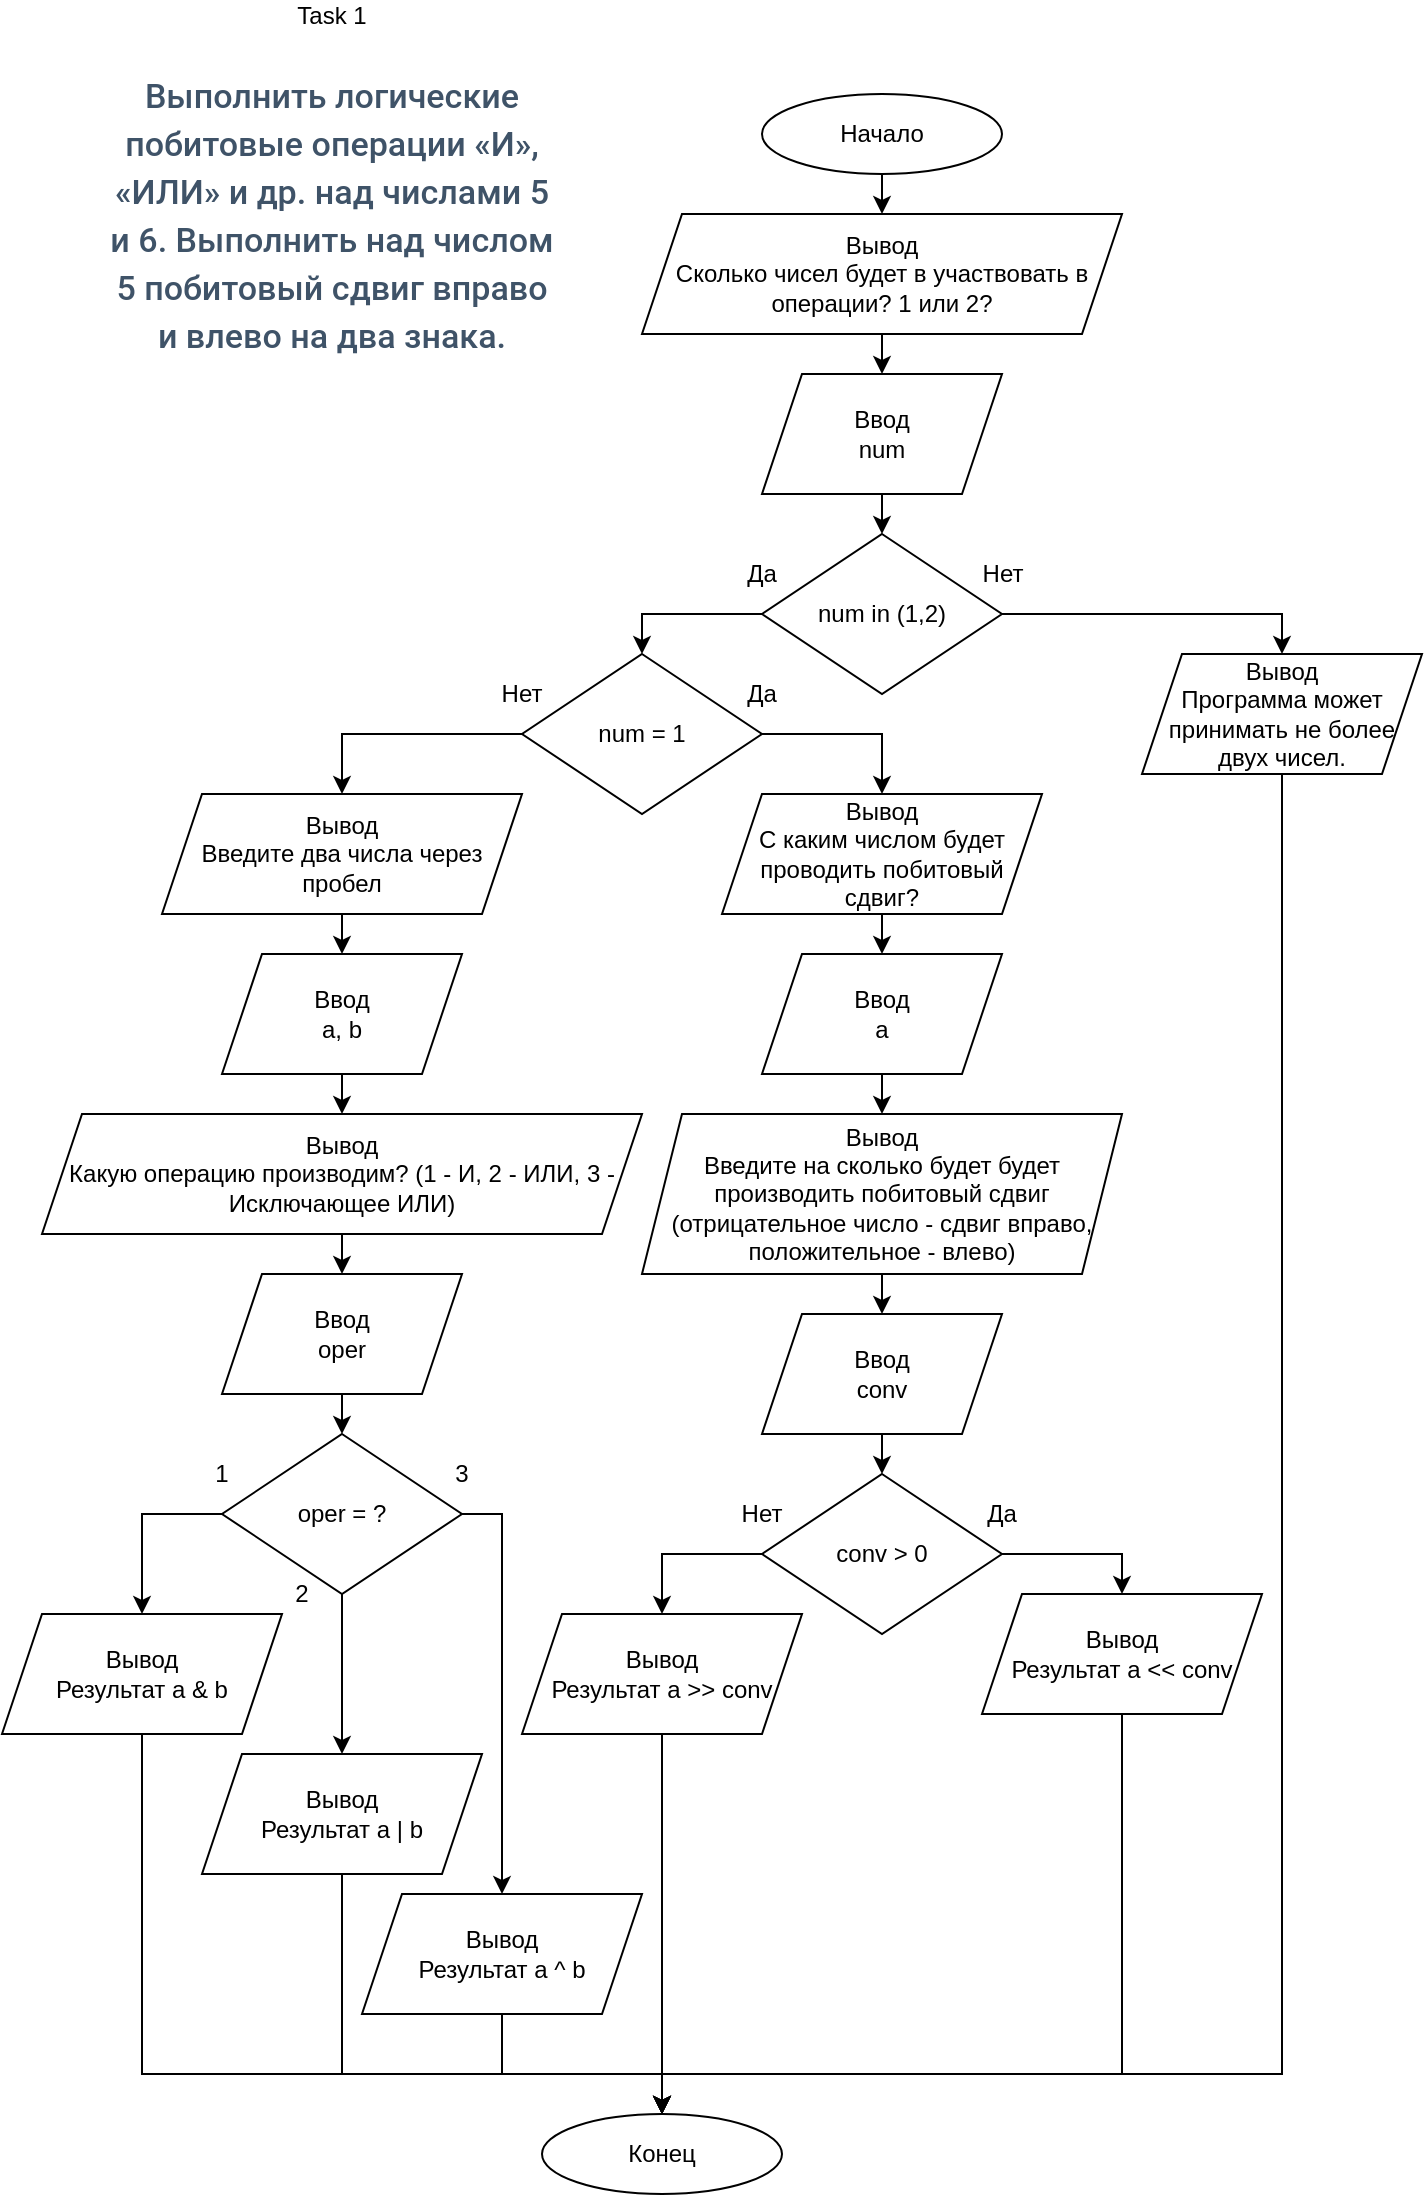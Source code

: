 <mxfile version="14.2.4" type="github" pages="4">
  <diagram id="y1ZKQq2cylJ6jiFuspsI" name="Task_1">
    <mxGraphModel dx="1730" dy="967" grid="1" gridSize="10" guides="1" tooltips="1" connect="1" arrows="1" fold="1" page="1" pageScale="1" pageWidth="827" pageHeight="1169" math="0" shadow="0">
      <root>
        <mxCell id="0" />
        <mxCell id="1" parent="0" />
        <mxCell id="PXRlA08QTSHr8fRWqITG-1" value="Начало" style="ellipse;whiteSpace=wrap;html=1;" vertex="1" parent="1">
          <mxGeometry x="380" y="90" width="120" height="40" as="geometry" />
        </mxCell>
        <mxCell id="PXRlA08QTSHr8fRWqITG-15" style="edgeStyle=orthogonalEdgeStyle;rounded=0;orthogonalLoop=1;jettySize=auto;html=1;exitX=0.5;exitY=1;exitDx=0;exitDy=0;entryX=0.5;entryY=0;entryDx=0;entryDy=0;" edge="1" parent="1" source="PXRlA08QTSHr8fRWqITG-2" target="PXRlA08QTSHr8fRWqITG-22">
          <mxGeometry relative="1" as="geometry" />
        </mxCell>
        <mxCell id="PXRlA08QTSHr8fRWqITG-2" value="Вывод&lt;br&gt;Сколько чисел будет в участвовать в операции? 1 или 2?&lt;br&gt;" style="shape=parallelogram;perimeter=parallelogramPerimeter;whiteSpace=wrap;html=1;fixedSize=1;" vertex="1" parent="1">
          <mxGeometry x="320" y="150" width="240" height="60" as="geometry" />
        </mxCell>
        <mxCell id="PXRlA08QTSHr8fRWqITG-12" style="edgeStyle=orthogonalEdgeStyle;rounded=0;orthogonalLoop=1;jettySize=auto;html=1;exitX=1;exitY=0.5;exitDx=0;exitDy=0;entryX=0.5;entryY=0;entryDx=0;entryDy=0;" edge="1" parent="1" source="PXRlA08QTSHr8fRWqITG-3" target="PXRlA08QTSHr8fRWqITG-11">
          <mxGeometry relative="1" as="geometry" />
        </mxCell>
        <mxCell id="PXRlA08QTSHr8fRWqITG-21" style="edgeStyle=orthogonalEdgeStyle;rounded=0;orthogonalLoop=1;jettySize=auto;html=1;exitX=0;exitY=0.5;exitDx=0;exitDy=0;entryX=0.5;entryY=0;entryDx=0;entryDy=0;" edge="1" parent="1" source="PXRlA08QTSHr8fRWqITG-3" target="PXRlA08QTSHr8fRWqITG-17">
          <mxGeometry relative="1" as="geometry" />
        </mxCell>
        <mxCell id="PXRlA08QTSHr8fRWqITG-3" value="num in (1,2)" style="rhombus;whiteSpace=wrap;html=1;" vertex="1" parent="1">
          <mxGeometry x="380" y="310" width="120" height="80" as="geometry" />
        </mxCell>
        <mxCell id="PXRlA08QTSHr8fRWqITG-8" value="Да" style="text;html=1;strokeColor=none;fillColor=none;align=center;verticalAlign=middle;whiteSpace=wrap;rounded=0;" vertex="1" parent="1">
          <mxGeometry x="360" y="320" width="40" height="20" as="geometry" />
        </mxCell>
        <mxCell id="PXRlA08QTSHr8fRWqITG-14" style="edgeStyle=orthogonalEdgeStyle;rounded=0;orthogonalLoop=1;jettySize=auto;html=1;entryX=0.5;entryY=0;entryDx=0;entryDy=0;exitX=0.5;exitY=1;exitDx=0;exitDy=0;" edge="1" parent="1" source="PXRlA08QTSHr8fRWqITG-1" target="PXRlA08QTSHr8fRWqITG-2">
          <mxGeometry relative="1" as="geometry">
            <mxPoint x="440" y="130" as="sourcePoint" />
          </mxGeometry>
        </mxCell>
        <mxCell id="Y_4QNKwAnGGjgrXhPrMw-1" style="edgeStyle=orthogonalEdgeStyle;rounded=0;orthogonalLoop=1;jettySize=auto;html=1;exitX=0.5;exitY=1;exitDx=0;exitDy=0;entryX=0.5;entryY=0;entryDx=0;entryDy=0;" edge="1" parent="1" source="PXRlA08QTSHr8fRWqITG-11" target="PXRlA08QTSHr8fRWqITG-70">
          <mxGeometry relative="1" as="geometry">
            <Array as="points">
              <mxPoint x="640" y="1080" />
              <mxPoint x="330" y="1080" />
            </Array>
          </mxGeometry>
        </mxCell>
        <mxCell id="PXRlA08QTSHr8fRWqITG-11" value="Вывод&lt;br&gt;Программа может принимать не более двух чисел." style="shape=parallelogram;perimeter=parallelogramPerimeter;whiteSpace=wrap;html=1;fixedSize=1;" vertex="1" parent="1">
          <mxGeometry x="570" y="370" width="140" height="60" as="geometry" />
        </mxCell>
        <mxCell id="PXRlA08QTSHr8fRWqITG-27" style="edgeStyle=orthogonalEdgeStyle;rounded=0;orthogonalLoop=1;jettySize=auto;html=1;exitX=1;exitY=0.5;exitDx=0;exitDy=0;" edge="1" parent="1" source="PXRlA08QTSHr8fRWqITG-17" target="PXRlA08QTSHr8fRWqITG-31">
          <mxGeometry relative="1" as="geometry" />
        </mxCell>
        <mxCell id="PXRlA08QTSHr8fRWqITG-49" style="edgeStyle=orthogonalEdgeStyle;rounded=0;orthogonalLoop=1;jettySize=auto;html=1;exitX=0;exitY=0.5;exitDx=0;exitDy=0;" edge="1" parent="1" source="PXRlA08QTSHr8fRWqITG-17" target="PXRlA08QTSHr8fRWqITG-47">
          <mxGeometry relative="1" as="geometry" />
        </mxCell>
        <mxCell id="PXRlA08QTSHr8fRWqITG-17" value="num = 1" style="rhombus;whiteSpace=wrap;html=1;" vertex="1" parent="1">
          <mxGeometry x="260" y="370" width="120" height="80" as="geometry" />
        </mxCell>
        <mxCell id="PXRlA08QTSHr8fRWqITG-18" value="Нет" style="text;html=1;strokeColor=none;fillColor=none;align=center;verticalAlign=middle;whiteSpace=wrap;rounded=0;" vertex="1" parent="1">
          <mxGeometry x="240" y="380" width="40" height="20" as="geometry" />
        </mxCell>
        <mxCell id="PXRlA08QTSHr8fRWqITG-19" value="Да" style="text;html=1;strokeColor=none;fillColor=none;align=center;verticalAlign=middle;whiteSpace=wrap;rounded=0;" vertex="1" parent="1">
          <mxGeometry x="360" y="380" width="40" height="20" as="geometry" />
        </mxCell>
        <mxCell id="PXRlA08QTSHr8fRWqITG-20" value="Нет" style="text;html=1;align=center;verticalAlign=middle;resizable=0;points=[];autosize=1;" vertex="1" parent="1">
          <mxGeometry x="480" y="320" width="40" height="20" as="geometry" />
        </mxCell>
        <mxCell id="PXRlA08QTSHr8fRWqITG-23" style="edgeStyle=orthogonalEdgeStyle;rounded=0;orthogonalLoop=1;jettySize=auto;html=1;exitX=0.5;exitY=1;exitDx=0;exitDy=0;entryX=0.5;entryY=0;entryDx=0;entryDy=0;" edge="1" parent="1" source="PXRlA08QTSHr8fRWqITG-22" target="PXRlA08QTSHr8fRWqITG-3">
          <mxGeometry relative="1" as="geometry" />
        </mxCell>
        <mxCell id="PXRlA08QTSHr8fRWqITG-22" value="Ввод&lt;br&gt;num" style="shape=parallelogram;perimeter=parallelogramPerimeter;whiteSpace=wrap;html=1;fixedSize=1;" vertex="1" parent="1">
          <mxGeometry x="380" y="230" width="120" height="60" as="geometry" />
        </mxCell>
        <mxCell id="PXRlA08QTSHr8fRWqITG-29" style="edgeStyle=orthogonalEdgeStyle;rounded=0;orthogonalLoop=1;jettySize=auto;html=1;exitX=0.5;exitY=1;exitDx=0;exitDy=0;entryX=0.5;entryY=0;entryDx=0;entryDy=0;" edge="1" parent="1" source="PXRlA08QTSHr8fRWqITG-24" target="PXRlA08QTSHr8fRWqITG-28">
          <mxGeometry relative="1" as="geometry" />
        </mxCell>
        <mxCell id="PXRlA08QTSHr8fRWqITG-24" value="Вывод&lt;br&gt;Введите на сколько будет будет производить побитовый сдвиг (отрицательное число - сдвиг вправо, положительное - влево)" style="shape=parallelogram;perimeter=parallelogramPerimeter;whiteSpace=wrap;html=1;fixedSize=1;" vertex="1" parent="1">
          <mxGeometry x="320" y="600" width="240" height="80" as="geometry" />
        </mxCell>
        <mxCell id="PXRlA08QTSHr8fRWqITG-42" style="edgeStyle=orthogonalEdgeStyle;rounded=0;orthogonalLoop=1;jettySize=auto;html=1;exitX=0.5;exitY=1;exitDx=0;exitDy=0;entryX=0.5;entryY=0;entryDx=0;entryDy=0;" edge="1" parent="1" source="PXRlA08QTSHr8fRWqITG-28" target="PXRlA08QTSHr8fRWqITG-39">
          <mxGeometry relative="1" as="geometry" />
        </mxCell>
        <mxCell id="PXRlA08QTSHr8fRWqITG-28" value="Ввод&lt;br&gt;conv" style="shape=parallelogram;perimeter=parallelogramPerimeter;whiteSpace=wrap;html=1;fixedSize=1;" vertex="1" parent="1">
          <mxGeometry x="380" y="700" width="120" height="60" as="geometry" />
        </mxCell>
        <mxCell id="PXRlA08QTSHr8fRWqITG-33" style="edgeStyle=orthogonalEdgeStyle;rounded=0;orthogonalLoop=1;jettySize=auto;html=1;exitX=0.5;exitY=1;exitDx=0;exitDy=0;entryX=0.5;entryY=0;entryDx=0;entryDy=0;" edge="1" parent="1" source="PXRlA08QTSHr8fRWqITG-31" target="PXRlA08QTSHr8fRWqITG-32">
          <mxGeometry relative="1" as="geometry" />
        </mxCell>
        <mxCell id="PXRlA08QTSHr8fRWqITG-31" value="Вывод&lt;br&gt;С каким числом будет проводить побитовый сдвиг?" style="shape=parallelogram;perimeter=parallelogramPerimeter;whiteSpace=wrap;html=1;fixedSize=1;" vertex="1" parent="1">
          <mxGeometry x="360" y="440" width="160" height="60" as="geometry" />
        </mxCell>
        <mxCell id="PXRlA08QTSHr8fRWqITG-34" style="edgeStyle=orthogonalEdgeStyle;rounded=0;orthogonalLoop=1;jettySize=auto;html=1;exitX=0.5;exitY=1;exitDx=0;exitDy=0;entryX=0.5;entryY=0;entryDx=0;entryDy=0;" edge="1" parent="1" source="PXRlA08QTSHr8fRWqITG-32" target="PXRlA08QTSHr8fRWqITG-24">
          <mxGeometry relative="1" as="geometry" />
        </mxCell>
        <mxCell id="PXRlA08QTSHr8fRWqITG-32" value="Ввод&lt;br&gt;a" style="shape=parallelogram;perimeter=parallelogramPerimeter;whiteSpace=wrap;html=1;fixedSize=1;" vertex="1" parent="1">
          <mxGeometry x="380" y="520" width="120" height="60" as="geometry" />
        </mxCell>
        <mxCell id="PXRlA08QTSHr8fRWqITG-45" style="edgeStyle=orthogonalEdgeStyle;rounded=0;orthogonalLoop=1;jettySize=auto;html=1;exitX=1;exitY=0.5;exitDx=0;exitDy=0;entryX=0.5;entryY=0;entryDx=0;entryDy=0;" edge="1" parent="1" source="PXRlA08QTSHr8fRWqITG-39" target="PXRlA08QTSHr8fRWqITG-61">
          <mxGeometry relative="1" as="geometry">
            <mxPoint x="560" y="840" as="targetPoint" />
          </mxGeometry>
        </mxCell>
        <mxCell id="PXRlA08QTSHr8fRWqITG-46" style="edgeStyle=orthogonalEdgeStyle;rounded=0;orthogonalLoop=1;jettySize=auto;html=1;exitX=0;exitY=0.5;exitDx=0;exitDy=0;entryX=0.5;entryY=0;entryDx=0;entryDy=0;" edge="1" parent="1" source="PXRlA08QTSHr8fRWqITG-39" target="PXRlA08QTSHr8fRWqITG-60">
          <mxGeometry relative="1" as="geometry">
            <mxPoint x="320" y="840" as="targetPoint" />
          </mxGeometry>
        </mxCell>
        <mxCell id="PXRlA08QTSHr8fRWqITG-39" value="conv &amp;gt; 0" style="rhombus;whiteSpace=wrap;html=1;" vertex="1" parent="1">
          <mxGeometry x="380" y="780" width="120" height="80" as="geometry" />
        </mxCell>
        <mxCell id="PXRlA08QTSHr8fRWqITG-40" value="Нет" style="text;html=1;strokeColor=none;fillColor=none;align=center;verticalAlign=middle;whiteSpace=wrap;rounded=0;" vertex="1" parent="1">
          <mxGeometry x="360" y="790" width="40" height="20" as="geometry" />
        </mxCell>
        <mxCell id="PXRlA08QTSHr8fRWqITG-41" value="Да" style="text;html=1;strokeColor=none;fillColor=none;align=center;verticalAlign=middle;whiteSpace=wrap;rounded=0;" vertex="1" parent="1">
          <mxGeometry x="480" y="790" width="40" height="20" as="geometry" />
        </mxCell>
        <mxCell id="PXRlA08QTSHr8fRWqITG-50" style="edgeStyle=orthogonalEdgeStyle;rounded=0;orthogonalLoop=1;jettySize=auto;html=1;exitX=0.5;exitY=1;exitDx=0;exitDy=0;entryX=0.5;entryY=0;entryDx=0;entryDy=0;" edge="1" parent="1" source="PXRlA08QTSHr8fRWqITG-47" target="PXRlA08QTSHr8fRWqITG-48">
          <mxGeometry relative="1" as="geometry" />
        </mxCell>
        <mxCell id="PXRlA08QTSHr8fRWqITG-47" value="Вывод&lt;br&gt;Введите два числа через пробел" style="shape=parallelogram;perimeter=parallelogramPerimeter;whiteSpace=wrap;html=1;fixedSize=1;" vertex="1" parent="1">
          <mxGeometry x="80" y="440" width="180" height="60" as="geometry" />
        </mxCell>
        <mxCell id="PXRlA08QTSHr8fRWqITG-52" style="edgeStyle=orthogonalEdgeStyle;rounded=0;orthogonalLoop=1;jettySize=auto;html=1;exitX=0.5;exitY=1;exitDx=0;exitDy=0;entryX=0.5;entryY=0;entryDx=0;entryDy=0;" edge="1" parent="1" source="PXRlA08QTSHr8fRWqITG-48" target="PXRlA08QTSHr8fRWqITG-51">
          <mxGeometry relative="1" as="geometry" />
        </mxCell>
        <mxCell id="PXRlA08QTSHr8fRWqITG-48" value="Ввод&lt;br&gt;a, b" style="shape=parallelogram;perimeter=parallelogramPerimeter;whiteSpace=wrap;html=1;fixedSize=1;" vertex="1" parent="1">
          <mxGeometry x="110" y="520" width="120" height="60" as="geometry" />
        </mxCell>
        <mxCell id="PXRlA08QTSHr8fRWqITG-54" style="edgeStyle=orthogonalEdgeStyle;rounded=0;orthogonalLoop=1;jettySize=auto;html=1;exitX=0.5;exitY=1;exitDx=0;exitDy=0;entryX=0.5;entryY=0;entryDx=0;entryDy=0;" edge="1" parent="1" source="PXRlA08QTSHr8fRWqITG-51" target="PXRlA08QTSHr8fRWqITG-53">
          <mxGeometry relative="1" as="geometry" />
        </mxCell>
        <mxCell id="PXRlA08QTSHr8fRWqITG-51" value="Вывод&lt;br&gt;Какую операцию производим? (1 - И, 2 - ИЛИ, 3 - Исключающее ИЛИ)" style="shape=parallelogram;perimeter=parallelogramPerimeter;whiteSpace=wrap;html=1;fixedSize=1;" vertex="1" parent="1">
          <mxGeometry x="20" y="600" width="300" height="60" as="geometry" />
        </mxCell>
        <mxCell id="PXRlA08QTSHr8fRWqITG-69" style="edgeStyle=orthogonalEdgeStyle;rounded=0;orthogonalLoop=1;jettySize=auto;html=1;exitX=0.5;exitY=1;exitDx=0;exitDy=0;entryX=0.5;entryY=0;entryDx=0;entryDy=0;" edge="1" parent="1" source="PXRlA08QTSHr8fRWqITG-53" target="PXRlA08QTSHr8fRWqITG-55">
          <mxGeometry relative="1" as="geometry" />
        </mxCell>
        <mxCell id="PXRlA08QTSHr8fRWqITG-53" value="Ввод&lt;br&gt;oper" style="shape=parallelogram;perimeter=parallelogramPerimeter;whiteSpace=wrap;html=1;fixedSize=1;" vertex="1" parent="1">
          <mxGeometry x="110" y="680" width="120" height="60" as="geometry" />
        </mxCell>
        <mxCell id="PXRlA08QTSHr8fRWqITG-66" style="edgeStyle=orthogonalEdgeStyle;rounded=0;orthogonalLoop=1;jettySize=auto;html=1;exitX=1;exitY=0.5;exitDx=0;exitDy=0;entryX=0.5;entryY=0;entryDx=0;entryDy=0;" edge="1" parent="1" source="PXRlA08QTSHr8fRWqITG-55" target="PXRlA08QTSHr8fRWqITG-63">
          <mxGeometry relative="1" as="geometry" />
        </mxCell>
        <mxCell id="PXRlA08QTSHr8fRWqITG-67" style="edgeStyle=orthogonalEdgeStyle;rounded=0;orthogonalLoop=1;jettySize=auto;html=1;entryX=0.5;entryY=0;entryDx=0;entryDy=0;" edge="1" parent="1" source="PXRlA08QTSHr8fRWqITG-55" target="PXRlA08QTSHr8fRWqITG-65">
          <mxGeometry relative="1" as="geometry" />
        </mxCell>
        <mxCell id="PXRlA08QTSHr8fRWqITG-68" style="edgeStyle=orthogonalEdgeStyle;rounded=0;orthogonalLoop=1;jettySize=auto;html=1;entryX=0.5;entryY=0;entryDx=0;entryDy=0;exitX=0;exitY=0.5;exitDx=0;exitDy=0;" edge="1" parent="1" source="PXRlA08QTSHr8fRWqITG-55" target="PXRlA08QTSHr8fRWqITG-64">
          <mxGeometry relative="1" as="geometry" />
        </mxCell>
        <mxCell id="PXRlA08QTSHr8fRWqITG-55" value="oper = ?" style="rhombus;whiteSpace=wrap;html=1;" vertex="1" parent="1">
          <mxGeometry x="110" y="760" width="120" height="80" as="geometry" />
        </mxCell>
        <mxCell id="PXRlA08QTSHr8fRWqITG-56" value="1" style="text;html=1;strokeColor=none;fillColor=none;align=center;verticalAlign=middle;whiteSpace=wrap;rounded=0;" vertex="1" parent="1">
          <mxGeometry x="90" y="770" width="40" height="20" as="geometry" />
        </mxCell>
        <mxCell id="PXRlA08QTSHr8fRWqITG-57" value="3" style="text;html=1;strokeColor=none;fillColor=none;align=center;verticalAlign=middle;whiteSpace=wrap;rounded=0;" vertex="1" parent="1">
          <mxGeometry x="210" y="770" width="40" height="20" as="geometry" />
        </mxCell>
        <mxCell id="PXRlA08QTSHr8fRWqITG-58" value="2" style="text;html=1;strokeColor=none;fillColor=none;align=center;verticalAlign=middle;whiteSpace=wrap;rounded=0;" vertex="1" parent="1">
          <mxGeometry x="130" y="830" width="40" height="20" as="geometry" />
        </mxCell>
        <mxCell id="PXRlA08QTSHr8fRWqITG-71" style="edgeStyle=orthogonalEdgeStyle;rounded=0;orthogonalLoop=1;jettySize=auto;html=1;exitX=0.5;exitY=1;exitDx=0;exitDy=0;entryX=0.5;entryY=0;entryDx=0;entryDy=0;" edge="1" parent="1" source="PXRlA08QTSHr8fRWqITG-60" target="PXRlA08QTSHr8fRWqITG-70">
          <mxGeometry relative="1" as="geometry" />
        </mxCell>
        <mxCell id="PXRlA08QTSHr8fRWqITG-60" value="Вывод&lt;br&gt;Результат a &amp;gt;&amp;gt; conv" style="shape=parallelogram;perimeter=parallelogramPerimeter;whiteSpace=wrap;html=1;fixedSize=1;" vertex="1" parent="1">
          <mxGeometry x="260" y="850" width="140" height="60" as="geometry" />
        </mxCell>
        <mxCell id="PXRlA08QTSHr8fRWqITG-75" style="edgeStyle=orthogonalEdgeStyle;rounded=0;orthogonalLoop=1;jettySize=auto;html=1;exitX=0.5;exitY=1;exitDx=0;exitDy=0;" edge="1" parent="1" source="PXRlA08QTSHr8fRWqITG-61">
          <mxGeometry relative="1" as="geometry">
            <mxPoint x="330" y="1100" as="targetPoint" />
            <Array as="points">
              <mxPoint x="560" y="1080" />
              <mxPoint x="330" y="1080" />
            </Array>
          </mxGeometry>
        </mxCell>
        <mxCell id="PXRlA08QTSHr8fRWqITG-61" value="Вывод&lt;br&gt;Результат a &amp;lt;&amp;lt; conv" style="shape=parallelogram;perimeter=parallelogramPerimeter;whiteSpace=wrap;html=1;fixedSize=1;" vertex="1" parent="1">
          <mxGeometry x="490" y="840" width="140" height="60" as="geometry" />
        </mxCell>
        <mxCell id="PXRlA08QTSHr8fRWqITG-72" style="edgeStyle=orthogonalEdgeStyle;rounded=0;orthogonalLoop=1;jettySize=auto;html=1;exitX=0.5;exitY=1;exitDx=0;exitDy=0;" edge="1" parent="1" source="PXRlA08QTSHr8fRWqITG-63">
          <mxGeometry relative="1" as="geometry">
            <mxPoint x="330" y="1100" as="targetPoint" />
            <Array as="points">
              <mxPoint x="250" y="1080" />
              <mxPoint x="330" y="1080" />
            </Array>
          </mxGeometry>
        </mxCell>
        <mxCell id="PXRlA08QTSHr8fRWqITG-63" value="Вывод&lt;br&gt;Результат a ^ b" style="shape=parallelogram;perimeter=parallelogramPerimeter;whiteSpace=wrap;html=1;fixedSize=1;" vertex="1" parent="1">
          <mxGeometry x="180" y="990" width="140" height="60" as="geometry" />
        </mxCell>
        <mxCell id="PXRlA08QTSHr8fRWqITG-74" style="edgeStyle=orthogonalEdgeStyle;rounded=0;orthogonalLoop=1;jettySize=auto;html=1;exitX=0.5;exitY=1;exitDx=0;exitDy=0;" edge="1" parent="1" source="PXRlA08QTSHr8fRWqITG-64">
          <mxGeometry relative="1" as="geometry">
            <mxPoint x="330" y="1100" as="targetPoint" />
            <Array as="points">
              <mxPoint x="70" y="1080" />
              <mxPoint x="330" y="1080" />
            </Array>
          </mxGeometry>
        </mxCell>
        <mxCell id="PXRlA08QTSHr8fRWqITG-64" value="Вывод&lt;br&gt;Результат a &amp;amp; b" style="shape=parallelogram;perimeter=parallelogramPerimeter;whiteSpace=wrap;html=1;fixedSize=1;" vertex="1" parent="1">
          <mxGeometry y="850" width="140" height="60" as="geometry" />
        </mxCell>
        <mxCell id="PXRlA08QTSHr8fRWqITG-73" style="edgeStyle=orthogonalEdgeStyle;rounded=0;orthogonalLoop=1;jettySize=auto;html=1;exitX=0.5;exitY=1;exitDx=0;exitDy=0;entryX=0.5;entryY=0;entryDx=0;entryDy=0;" edge="1" parent="1" source="PXRlA08QTSHr8fRWqITG-65" target="PXRlA08QTSHr8fRWqITG-70">
          <mxGeometry relative="1" as="geometry">
            <Array as="points">
              <mxPoint x="170" y="1080" />
              <mxPoint x="330" y="1080" />
            </Array>
          </mxGeometry>
        </mxCell>
        <mxCell id="PXRlA08QTSHr8fRWqITG-65" value="Вывод&lt;br&gt;Результат a | b" style="shape=parallelogram;perimeter=parallelogramPerimeter;whiteSpace=wrap;html=1;fixedSize=1;" vertex="1" parent="1">
          <mxGeometry x="100" y="920" width="140" height="60" as="geometry" />
        </mxCell>
        <mxCell id="PXRlA08QTSHr8fRWqITG-70" value="Конец" style="ellipse;whiteSpace=wrap;html=1;" vertex="1" parent="1">
          <mxGeometry x="270" y="1100" width="120" height="40" as="geometry" />
        </mxCell>
        <mxCell id="9-AaGhTWzdZ84uWnZnKR-1" value="Task 1&lt;br&gt;&lt;h3 style=&quot;box-sizing: border-box ; font-family: &amp;#34;roboto&amp;#34; , &amp;#34;san francisco&amp;#34; , &amp;#34;helvetica neue&amp;#34; , &amp;#34;helvetica&amp;#34; , &amp;#34;arial&amp;#34; ; font-weight: 500 ; line-height: 24px ; color: rgb(63 , 83 , 104) ; margin-top: 20px ; margin-bottom: 10px ; font-size: 17px ; background-color: rgb(255 , 255 , 255)&quot;&gt;Выполнить логические побитовые операции «И», «ИЛИ» и др. над числами 5 и 6. Выполнить над числом 5 побитовый сдвиг вправо и влево на два знака.&lt;/h3&gt;&lt;div&gt;&lt;br&gt;&lt;/div&gt;" style="text;html=1;strokeColor=none;fillColor=none;align=center;verticalAlign=middle;whiteSpace=wrap;rounded=0;" vertex="1" parent="1">
          <mxGeometry x="50" y="60" width="230" height="170" as="geometry" />
        </mxCell>
      </root>
    </mxGraphModel>
  </diagram>
  <diagram id="SULzJnaaAZ_yhp1dZG_w" name="Task_4">
    <mxGraphModel dx="1038" dy="580" grid="1" gridSize="10" guides="1" tooltips="1" connect="1" arrows="1" fold="1" page="1" pageScale="1" pageWidth="827" pageHeight="1169" math="0" shadow="0">
      <root>
        <mxCell id="ahczgDFFr_j6vzqF3LkM-0" />
        <mxCell id="ahczgDFFr_j6vzqF3LkM-1" parent="ahczgDFFr_j6vzqF3LkM-0" />
        <mxCell id="ahczgDFFr_j6vzqF3LkM-9" style="edgeStyle=orthogonalEdgeStyle;rounded=0;orthogonalLoop=1;jettySize=auto;html=1;exitX=0.5;exitY=1;exitDx=0;exitDy=0;entryX=0.5;entryY=0;entryDx=0;entryDy=0;" edge="1" parent="ahczgDFFr_j6vzqF3LkM-1" source="ahczgDFFr_j6vzqF3LkM-2" target="ahczgDFFr_j6vzqF3LkM-3">
          <mxGeometry relative="1" as="geometry" />
        </mxCell>
        <mxCell id="ahczgDFFr_j6vzqF3LkM-2" value="Начало" style="ellipse;whiteSpace=wrap;html=1;" vertex="1" parent="ahczgDFFr_j6vzqF3LkM-1">
          <mxGeometry x="354" y="10" width="120" height="40" as="geometry" />
        </mxCell>
        <mxCell id="ahczgDFFr_j6vzqF3LkM-10" style="edgeStyle=orthogonalEdgeStyle;rounded=0;orthogonalLoop=1;jettySize=auto;html=1;exitX=0.5;exitY=1;exitDx=0;exitDy=0;entryX=0.5;entryY=0;entryDx=0;entryDy=0;" edge="1" parent="ahczgDFFr_j6vzqF3LkM-1" source="ahczgDFFr_j6vzqF3LkM-3" target="ahczgDFFr_j6vzqF3LkM-4">
          <mxGeometry relative="1" as="geometry" />
        </mxCell>
        <mxCell id="ahczgDFFr_j6vzqF3LkM-3" value="Вывод&lt;br&gt;Введите две английские буквы и я вычислю расстояние между ними" style="shape=parallelogram;perimeter=parallelogramPerimeter;whiteSpace=wrap;html=1;fixedSize=1;" vertex="1" parent="ahczgDFFr_j6vzqF3LkM-1">
          <mxGeometry x="298" y="70" width="232" height="60" as="geometry" />
        </mxCell>
        <mxCell id="ahczgDFFr_j6vzqF3LkM-11" style="edgeStyle=orthogonalEdgeStyle;rounded=0;orthogonalLoop=1;jettySize=auto;html=1;exitX=0.5;exitY=1;exitDx=0;exitDy=0;entryX=0.5;entryY=0;entryDx=0;entryDy=0;" edge="1" parent="ahczgDFFr_j6vzqF3LkM-1" source="ahczgDFFr_j6vzqF3LkM-4" target="ahczgDFFr_j6vzqF3LkM-5">
          <mxGeometry relative="1" as="geometry" />
        </mxCell>
        <mxCell id="ahczgDFFr_j6vzqF3LkM-4" value="Ввод&lt;br&gt;letter1, letter2" style="shape=parallelogram;perimeter=parallelogramPerimeter;whiteSpace=wrap;html=1;fixedSize=1;" vertex="1" parent="ahczgDFFr_j6vzqF3LkM-1">
          <mxGeometry x="354" y="150" width="120" height="60" as="geometry" />
        </mxCell>
        <mxCell id="ahczgDFFr_j6vzqF3LkM-12" style="edgeStyle=orthogonalEdgeStyle;rounded=0;orthogonalLoop=1;jettySize=auto;html=1;exitX=0.5;exitY=1;exitDx=0;exitDy=0;" edge="1" parent="ahczgDFFr_j6vzqF3LkM-1" source="ahczgDFFr_j6vzqF3LkM-5" target="ahczgDFFr_j6vzqF3LkM-6">
          <mxGeometry relative="1" as="geometry" />
        </mxCell>
        <mxCell id="ahczgDFFr_j6vzqF3LkM-5" value="Поиск letter1 в алфавите (записать в переменную a)" style="rounded=0;whiteSpace=wrap;html=1;" vertex="1" parent="ahczgDFFr_j6vzqF3LkM-1">
          <mxGeometry x="354" y="230" width="120" height="60" as="geometry" />
        </mxCell>
        <mxCell id="ahczgDFFr_j6vzqF3LkM-13" style="edgeStyle=orthogonalEdgeStyle;rounded=0;orthogonalLoop=1;jettySize=auto;html=1;exitX=0.5;exitY=1;exitDx=0;exitDy=0;entryX=0.5;entryY=0;entryDx=0;entryDy=0;" edge="1" parent="ahczgDFFr_j6vzqF3LkM-1" source="ahczgDFFr_j6vzqF3LkM-6" target="ahczgDFFr_j6vzqF3LkM-7">
          <mxGeometry relative="1" as="geometry" />
        </mxCell>
        <mxCell id="ahczgDFFr_j6vzqF3LkM-6" value="Поиск letter2 в алфавите (записать в переменную b)" style="rounded=0;whiteSpace=wrap;html=1;" vertex="1" parent="ahczgDFFr_j6vzqF3LkM-1">
          <mxGeometry x="354" y="310" width="120" height="60" as="geometry" />
        </mxCell>
        <mxCell id="ahczgDFFr_j6vzqF3LkM-14" style="edgeStyle=orthogonalEdgeStyle;rounded=0;orthogonalLoop=1;jettySize=auto;html=1;exitX=0.5;exitY=1;exitDx=0;exitDy=0;entryX=0.5;entryY=0;entryDx=0;entryDy=0;" edge="1" parent="ahczgDFFr_j6vzqF3LkM-1" source="ahczgDFFr_j6vzqF3LkM-7" target="ahczgDFFr_j6vzqF3LkM-8">
          <mxGeometry relative="1" as="geometry" />
        </mxCell>
        <mxCell id="ahczgDFFr_j6vzqF3LkM-7" value="c = |a - b|" style="rounded=0;whiteSpace=wrap;html=1;" vertex="1" parent="ahczgDFFr_j6vzqF3LkM-1">
          <mxGeometry x="354" y="390" width="120" height="60" as="geometry" />
        </mxCell>
        <mxCell id="ahczgDFFr_j6vzqF3LkM-8" value="Конец" style="ellipse;whiteSpace=wrap;html=1;" vertex="1" parent="ahczgDFFr_j6vzqF3LkM-1">
          <mxGeometry x="354" y="470" width="120" height="40" as="geometry" />
        </mxCell>
        <mxCell id="qCN_aX-i-wECn1p7OuC1-0" value="Task 4&lt;br&gt;&lt;h3 style=&quot;box-sizing: border-box ; font-family: &amp;#34;roboto&amp;#34; , &amp;#34;san francisco&amp;#34; , &amp;#34;helvetica neue&amp;#34; , &amp;#34;helvetica&amp;#34; , &amp;#34;arial&amp;#34; ; font-weight: 500 ; line-height: 24px ; color: rgb(63 , 83 , 104) ; margin-top: 20px ; margin-bottom: 10px ; font-size: 17px ; background-color: rgb(255 , 255 , 255)&quot;&gt;Пользователь вводит две буквы. Определить, на каких местах алфавита они стоят, и сколько между ними находится букв.&lt;/h3&gt;&lt;div&gt;&lt;br&gt;&lt;/div&gt;" style="text;html=1;strokeColor=none;fillColor=none;align=center;verticalAlign=middle;whiteSpace=wrap;rounded=0;" vertex="1" parent="ahczgDFFr_j6vzqF3LkM-1">
          <mxGeometry x="50" y="30" width="230" height="170" as="geometry" />
        </mxCell>
      </root>
    </mxGraphModel>
  </diagram>
  <diagram id="-Ighju85-B6W26pf2iFx" name="Task_6">
    <mxGraphModel dx="1730" dy="967" grid="1" gridSize="10" guides="1" tooltips="1" connect="1" arrows="1" fold="1" page="1" pageScale="1" pageWidth="827" pageHeight="1169" math="0" shadow="0">
      <root>
        <mxCell id="NLjMdLl4oUd3L64wdZM3-0" />
        <mxCell id="NLjMdLl4oUd3L64wdZM3-1" parent="NLjMdLl4oUd3L64wdZM3-0" />
        <mxCell id="NLjMdLl4oUd3L64wdZM3-10" style="edgeStyle=orthogonalEdgeStyle;rounded=0;orthogonalLoop=1;jettySize=auto;html=1;exitX=0.5;exitY=1;exitDx=0;exitDy=0;entryX=0.5;entryY=0;entryDx=0;entryDy=0;" edge="1" parent="NLjMdLl4oUd3L64wdZM3-1" source="NLjMdLl4oUd3L64wdZM3-2" target="NLjMdLl4oUd3L64wdZM3-3">
          <mxGeometry relative="1" as="geometry">
            <mxPoint x="264" y="70" as="targetPoint" />
          </mxGeometry>
        </mxCell>
        <mxCell id="NLjMdLl4oUd3L64wdZM3-2" value="Начало" style="ellipse;whiteSpace=wrap;html=1;" vertex="1" parent="NLjMdLl4oUd3L64wdZM3-1">
          <mxGeometry x="204" y="10" width="120" height="40" as="geometry" />
        </mxCell>
        <mxCell id="NLjMdLl4oUd3L64wdZM3-12" style="edgeStyle=orthogonalEdgeStyle;rounded=0;orthogonalLoop=1;jettySize=auto;html=1;exitX=0.5;exitY=1;exitDx=0;exitDy=0;entryX=0.5;entryY=0;entryDx=0;entryDy=0;" edge="1" parent="NLjMdLl4oUd3L64wdZM3-1" source="NLjMdLl4oUd3L64wdZM3-3" target="NLjMdLl4oUd3L64wdZM3-4">
          <mxGeometry relative="1" as="geometry" />
        </mxCell>
        <mxCell id="NLjMdLl4oUd3L64wdZM3-3" value="Вывод&lt;br&gt;Введите длинны трёх отрезков и я пойму, могут ли составлять треугольник" style="shape=parallelogram;perimeter=parallelogramPerimeter;whiteSpace=wrap;html=1;fixedSize=1;" vertex="1" parent="NLjMdLl4oUd3L64wdZM3-1">
          <mxGeometry x="113" y="70" width="312" height="60" as="geometry" />
        </mxCell>
        <mxCell id="NLjMdLl4oUd3L64wdZM3-13" style="edgeStyle=orthogonalEdgeStyle;rounded=0;orthogonalLoop=1;jettySize=auto;html=1;exitX=0.5;exitY=1;exitDx=0;exitDy=0;entryX=0.5;entryY=0;entryDx=0;entryDy=0;" edge="1" parent="NLjMdLl4oUd3L64wdZM3-1" source="NLjMdLl4oUd3L64wdZM3-4" target="NLjMdLl4oUd3L64wdZM3-5">
          <mxGeometry relative="1" as="geometry" />
        </mxCell>
        <mxCell id="NLjMdLl4oUd3L64wdZM3-4" value="Ввод&lt;br&gt;len1, len2, len3" style="shape=parallelogram;perimeter=parallelogramPerimeter;whiteSpace=wrap;html=1;fixedSize=1;" vertex="1" parent="NLjMdLl4oUd3L64wdZM3-1">
          <mxGeometry x="209" y="150" width="120" height="60" as="geometry" />
        </mxCell>
        <mxCell id="NLjMdLl4oUd3L64wdZM3-17" style="edgeStyle=orthogonalEdgeStyle;rounded=0;orthogonalLoop=1;jettySize=auto;html=1;exitX=1;exitY=0.5;exitDx=0;exitDy=0;entryX=0.5;entryY=0;entryDx=0;entryDy=0;" edge="1" parent="NLjMdLl4oUd3L64wdZM3-1" source="NLjMdLl4oUd3L64wdZM3-5" target="NLjMdLl4oUd3L64wdZM3-14">
          <mxGeometry relative="1" as="geometry" />
        </mxCell>
        <mxCell id="NLjMdLl4oUd3L64wdZM3-50" style="edgeStyle=orthogonalEdgeStyle;rounded=0;orthogonalLoop=1;jettySize=auto;html=1;exitX=0;exitY=0.5;exitDx=0;exitDy=0;entryX=0.5;entryY=0;entryDx=0;entryDy=0;" edge="1" parent="NLjMdLl4oUd3L64wdZM3-1" source="NLjMdLl4oUd3L64wdZM3-5" target="NLjMdLl4oUd3L64wdZM3-48">
          <mxGeometry relative="1" as="geometry" />
        </mxCell>
        <mxCell id="NLjMdLl4oUd3L64wdZM3-5" value="len1 + len2 &amp;gt; len3" style="rhombus;whiteSpace=wrap;html=1;" vertex="1" parent="NLjMdLl4oUd3L64wdZM3-1">
          <mxGeometry x="209" y="230" width="120" height="80" as="geometry" />
        </mxCell>
        <mxCell id="NLjMdLl4oUd3L64wdZM3-6" value="Нет" style="text;html=1;strokeColor=none;fillColor=none;align=center;verticalAlign=middle;whiteSpace=wrap;rounded=0;" vertex="1" parent="NLjMdLl4oUd3L64wdZM3-1">
          <mxGeometry x="189" y="240" width="40" height="20" as="geometry" />
        </mxCell>
        <mxCell id="NLjMdLl4oUd3L64wdZM3-7" value="Да" style="text;html=1;strokeColor=none;fillColor=none;align=center;verticalAlign=middle;whiteSpace=wrap;rounded=0;" vertex="1" parent="NLjMdLl4oUd3L64wdZM3-1">
          <mxGeometry x="309" y="240" width="40" height="20" as="geometry" />
        </mxCell>
        <mxCell id="NLjMdLl4oUd3L64wdZM3-21" style="edgeStyle=orthogonalEdgeStyle;rounded=0;orthogonalLoop=1;jettySize=auto;html=1;exitX=1;exitY=0.5;exitDx=0;exitDy=0;entryX=0.5;entryY=0;entryDx=0;entryDy=0;" edge="1" parent="NLjMdLl4oUd3L64wdZM3-1" source="NLjMdLl4oUd3L64wdZM3-14" target="NLjMdLl4oUd3L64wdZM3-18">
          <mxGeometry relative="1" as="geometry" />
        </mxCell>
        <mxCell id="NLjMdLl4oUd3L64wdZM3-51" style="edgeStyle=orthogonalEdgeStyle;rounded=0;orthogonalLoop=1;jettySize=auto;html=1;exitX=0;exitY=0.5;exitDx=0;exitDy=0;entryX=0.5;entryY=0;entryDx=0;entryDy=0;" edge="1" parent="NLjMdLl4oUd3L64wdZM3-1" source="NLjMdLl4oUd3L64wdZM3-14" target="NLjMdLl4oUd3L64wdZM3-48">
          <mxGeometry relative="1" as="geometry" />
        </mxCell>
        <mxCell id="NLjMdLl4oUd3L64wdZM3-14" value="len1 + len3 &amp;gt; len2" style="rhombus;whiteSpace=wrap;html=1;" vertex="1" parent="NLjMdLl4oUd3L64wdZM3-1">
          <mxGeometry x="289" y="310" width="120" height="80" as="geometry" />
        </mxCell>
        <mxCell id="NLjMdLl4oUd3L64wdZM3-15" value="Нет" style="text;html=1;strokeColor=none;fillColor=none;align=center;verticalAlign=middle;whiteSpace=wrap;rounded=0;" vertex="1" parent="NLjMdLl4oUd3L64wdZM3-1">
          <mxGeometry x="269" y="320" width="40" height="20" as="geometry" />
        </mxCell>
        <mxCell id="NLjMdLl4oUd3L64wdZM3-16" value="Да" style="text;html=1;strokeColor=none;fillColor=none;align=center;verticalAlign=middle;whiteSpace=wrap;rounded=0;" vertex="1" parent="NLjMdLl4oUd3L64wdZM3-1">
          <mxGeometry x="389" y="320" width="40" height="20" as="geometry" />
        </mxCell>
        <mxCell id="NLjMdLl4oUd3L64wdZM3-28" style="edgeStyle=orthogonalEdgeStyle;rounded=0;orthogonalLoop=1;jettySize=auto;html=1;exitX=1;exitY=0.5;exitDx=0;exitDy=0;entryX=0.5;entryY=0;entryDx=0;entryDy=0;" edge="1" parent="NLjMdLl4oUd3L64wdZM3-1" source="NLjMdLl4oUd3L64wdZM3-18" target="NLjMdLl4oUd3L64wdZM3-24">
          <mxGeometry relative="1" as="geometry" />
        </mxCell>
        <mxCell id="NLjMdLl4oUd3L64wdZM3-52" style="edgeStyle=orthogonalEdgeStyle;rounded=0;orthogonalLoop=1;jettySize=auto;html=1;exitX=0;exitY=0.5;exitDx=0;exitDy=0;" edge="1" parent="NLjMdLl4oUd3L64wdZM3-1" source="NLjMdLl4oUd3L64wdZM3-18" target="NLjMdLl4oUd3L64wdZM3-48">
          <mxGeometry relative="1" as="geometry" />
        </mxCell>
        <mxCell id="NLjMdLl4oUd3L64wdZM3-18" value="len2 + len3 &amp;gt; len1" style="rhombus;whiteSpace=wrap;html=1;" vertex="1" parent="NLjMdLl4oUd3L64wdZM3-1">
          <mxGeometry x="369" y="390" width="120" height="80" as="geometry" />
        </mxCell>
        <mxCell id="NLjMdLl4oUd3L64wdZM3-19" value="Нет" style="text;html=1;strokeColor=none;fillColor=none;align=center;verticalAlign=middle;whiteSpace=wrap;rounded=0;" vertex="1" parent="NLjMdLl4oUd3L64wdZM3-1">
          <mxGeometry x="349" y="400" width="40" height="20" as="geometry" />
        </mxCell>
        <mxCell id="NLjMdLl4oUd3L64wdZM3-20" value="Да" style="text;html=1;strokeColor=none;fillColor=none;align=center;verticalAlign=middle;whiteSpace=wrap;rounded=0;" vertex="1" parent="NLjMdLl4oUd3L64wdZM3-1">
          <mxGeometry x="469" y="400" width="40" height="20" as="geometry" />
        </mxCell>
        <mxCell id="NLjMdLl4oUd3L64wdZM3-35" style="edgeStyle=orthogonalEdgeStyle;rounded=0;orthogonalLoop=1;jettySize=auto;html=1;exitX=0;exitY=0.5;exitDx=0;exitDy=0;entryX=0.5;entryY=0;entryDx=0;entryDy=0;" edge="1" parent="NLjMdLl4oUd3L64wdZM3-1" source="NLjMdLl4oUd3L64wdZM3-24" target="NLjMdLl4oUd3L64wdZM3-32">
          <mxGeometry relative="1" as="geometry" />
        </mxCell>
        <mxCell id="NLjMdLl4oUd3L64wdZM3-36" style="edgeStyle=orthogonalEdgeStyle;rounded=0;orthogonalLoop=1;jettySize=auto;html=1;exitX=1;exitY=0.5;exitDx=0;exitDy=0;entryX=0.5;entryY=0;entryDx=0;entryDy=0;" edge="1" parent="NLjMdLl4oUd3L64wdZM3-1" source="NLjMdLl4oUd3L64wdZM3-24" target="NLjMdLl4oUd3L64wdZM3-29">
          <mxGeometry relative="1" as="geometry" />
        </mxCell>
        <mxCell id="NLjMdLl4oUd3L64wdZM3-24" value="len1 = len2" style="rhombus;whiteSpace=wrap;html=1;" vertex="1" parent="NLjMdLl4oUd3L64wdZM3-1">
          <mxGeometry x="449" y="470" width="120" height="80" as="geometry" />
        </mxCell>
        <mxCell id="NLjMdLl4oUd3L64wdZM3-25" value="Нет" style="text;html=1;strokeColor=none;fillColor=none;align=center;verticalAlign=middle;whiteSpace=wrap;rounded=0;" vertex="1" parent="NLjMdLl4oUd3L64wdZM3-1">
          <mxGeometry x="429" y="480" width="40" height="20" as="geometry" />
        </mxCell>
        <mxCell id="NLjMdLl4oUd3L64wdZM3-26" value="Да" style="text;html=1;strokeColor=none;fillColor=none;align=center;verticalAlign=middle;whiteSpace=wrap;rounded=0;" vertex="1" parent="NLjMdLl4oUd3L64wdZM3-1">
          <mxGeometry x="549" y="480" width="40" height="20" as="geometry" />
        </mxCell>
        <mxCell id="NLjMdLl4oUd3L64wdZM3-38" style="edgeStyle=orthogonalEdgeStyle;rounded=0;orthogonalLoop=1;jettySize=auto;html=1;exitX=1;exitY=0.5;exitDx=0;exitDy=0;entryX=0.5;entryY=0;entryDx=0;entryDy=0;" edge="1" parent="NLjMdLl4oUd3L64wdZM3-1" source="NLjMdLl4oUd3L64wdZM3-29" target="NLjMdLl4oUd3L64wdZM3-37">
          <mxGeometry relative="1" as="geometry" />
        </mxCell>
        <mxCell id="NLjMdLl4oUd3L64wdZM3-42" style="edgeStyle=orthogonalEdgeStyle;rounded=0;orthogonalLoop=1;jettySize=auto;html=1;exitX=0;exitY=0.5;exitDx=0;exitDy=0;entryX=1;entryY=0.5;entryDx=0;entryDy=0;" edge="1" parent="NLjMdLl4oUd3L64wdZM3-1" source="NLjMdLl4oUd3L64wdZM3-29" target="NLjMdLl4oUd3L64wdZM3-40">
          <mxGeometry relative="1" as="geometry" />
        </mxCell>
        <mxCell id="NLjMdLl4oUd3L64wdZM3-29" value="len2 = len3" style="rhombus;whiteSpace=wrap;html=1;" vertex="1" parent="NLjMdLl4oUd3L64wdZM3-1">
          <mxGeometry x="529" y="550" width="120" height="80" as="geometry" />
        </mxCell>
        <mxCell id="NLjMdLl4oUd3L64wdZM3-30" value="Нет" style="text;html=1;strokeColor=none;fillColor=none;align=center;verticalAlign=middle;whiteSpace=wrap;rounded=0;" vertex="1" parent="NLjMdLl4oUd3L64wdZM3-1">
          <mxGeometry x="509" y="560" width="40" height="20" as="geometry" />
        </mxCell>
        <mxCell id="NLjMdLl4oUd3L64wdZM3-31" value="Да" style="text;html=1;strokeColor=none;fillColor=none;align=center;verticalAlign=middle;whiteSpace=wrap;rounded=0;" vertex="1" parent="NLjMdLl4oUd3L64wdZM3-1">
          <mxGeometry x="629" y="560" width="40" height="20" as="geometry" />
        </mxCell>
        <mxCell id="NLjMdLl4oUd3L64wdZM3-41" style="edgeStyle=orthogonalEdgeStyle;rounded=0;orthogonalLoop=1;jettySize=auto;html=1;exitX=1;exitY=0.5;exitDx=0;exitDy=0;entryX=0;entryY=0.5;entryDx=0;entryDy=0;" edge="1" parent="NLjMdLl4oUd3L64wdZM3-1" source="NLjMdLl4oUd3L64wdZM3-32" target="NLjMdLl4oUd3L64wdZM3-40">
          <mxGeometry relative="1" as="geometry" />
        </mxCell>
        <mxCell id="NLjMdLl4oUd3L64wdZM3-53" style="edgeStyle=orthogonalEdgeStyle;rounded=0;orthogonalLoop=1;jettySize=auto;html=1;exitX=0;exitY=0.5;exitDx=0;exitDy=0;entryX=1;entryY=0.5;entryDx=0;entryDy=0;" edge="1" parent="NLjMdLl4oUd3L64wdZM3-1" source="NLjMdLl4oUd3L64wdZM3-32" target="NLjMdLl4oUd3L64wdZM3-48">
          <mxGeometry relative="1" as="geometry" />
        </mxCell>
        <mxCell id="NLjMdLl4oUd3L64wdZM3-32" value="len1 = len3" style="rhombus;whiteSpace=wrap;html=1;" vertex="1" parent="NLjMdLl4oUd3L64wdZM3-1">
          <mxGeometry x="315" y="550" width="120" height="80" as="geometry" />
        </mxCell>
        <mxCell id="NLjMdLl4oUd3L64wdZM3-33" value="Нет" style="text;html=1;strokeColor=none;fillColor=none;align=center;verticalAlign=middle;whiteSpace=wrap;rounded=0;" vertex="1" parent="NLjMdLl4oUd3L64wdZM3-1">
          <mxGeometry x="295" y="560" width="40" height="20" as="geometry" />
        </mxCell>
        <mxCell id="NLjMdLl4oUd3L64wdZM3-34" value="Да" style="text;html=1;strokeColor=none;fillColor=none;align=center;verticalAlign=middle;whiteSpace=wrap;rounded=0;" vertex="1" parent="NLjMdLl4oUd3L64wdZM3-1">
          <mxGeometry x="415" y="560" width="40" height="20" as="geometry" />
        </mxCell>
        <mxCell id="NLjMdLl4oUd3L64wdZM3-37" value="Треугольник равносторонний" style="rounded=0;whiteSpace=wrap;html=1;" vertex="1" parent="NLjMdLl4oUd3L64wdZM3-1">
          <mxGeometry x="615" y="630" width="120" height="60" as="geometry" />
        </mxCell>
        <mxCell id="NLjMdLl4oUd3L64wdZM3-39" value="Треугольник равнобедренный" style="rounded=0;whiteSpace=wrap;html=1;" vertex="1" parent="NLjMdLl4oUd3L64wdZM3-1">
          <mxGeometry x="425" y="630" width="120" height="60" as="geometry" />
        </mxCell>
        <mxCell id="NLjMdLl4oUd3L64wdZM3-43" style="edgeStyle=orthogonalEdgeStyle;rounded=0;orthogonalLoop=1;jettySize=auto;html=1;exitX=0.5;exitY=1;exitDx=0;exitDy=0;entryX=0.5;entryY=0;entryDx=0;entryDy=0;" edge="1" parent="NLjMdLl4oUd3L64wdZM3-1" source="NLjMdLl4oUd3L64wdZM3-40" target="NLjMdLl4oUd3L64wdZM3-39">
          <mxGeometry relative="1" as="geometry" />
        </mxCell>
        <mxCell id="NLjMdLl4oUd3L64wdZM3-40" value="" style="ellipse;whiteSpace=wrap;html=1;aspect=fixed;" vertex="1" parent="NLjMdLl4oUd3L64wdZM3-1">
          <mxGeometry x="465" y="570" width="40" height="40" as="geometry" />
        </mxCell>
        <mxCell id="NLjMdLl4oUd3L64wdZM3-47" value="Вывод&lt;br&gt;Такой треугольник не существует" style="shape=parallelogram;perimeter=parallelogramPerimeter;whiteSpace=wrap;html=1;fixedSize=1;" vertex="1" parent="NLjMdLl4oUd3L64wdZM3-1">
          <mxGeometry x="93" y="630" width="152" height="60" as="geometry" />
        </mxCell>
        <mxCell id="NLjMdLl4oUd3L64wdZM3-49" style="edgeStyle=orthogonalEdgeStyle;rounded=0;orthogonalLoop=1;jettySize=auto;html=1;exitX=0.5;exitY=1;exitDx=0;exitDy=0;entryX=0.5;entryY=0;entryDx=0;entryDy=0;" edge="1" parent="NLjMdLl4oUd3L64wdZM3-1" source="NLjMdLl4oUd3L64wdZM3-48" target="NLjMdLl4oUd3L64wdZM3-47">
          <mxGeometry relative="1" as="geometry" />
        </mxCell>
        <mxCell id="NLjMdLl4oUd3L64wdZM3-48" value="" style="ellipse;whiteSpace=wrap;html=1;aspect=fixed;" vertex="1" parent="NLjMdLl4oUd3L64wdZM3-1">
          <mxGeometry x="149" y="570" width="40" height="40" as="geometry" />
        </mxCell>
        <mxCell id="_8K6ZxulBQz2DmUAfy89-0" value="Task 6&lt;br&gt;&lt;h3 style=&quot;box-sizing: border-box ; font-family: &amp;#34;roboto&amp;#34; , &amp;#34;san francisco&amp;#34; , &amp;#34;helvetica neue&amp;#34; , &amp;#34;helvetica&amp;#34; , &amp;#34;arial&amp;#34; ; font-weight: 500 ; line-height: 24px ; color: rgb(63 , 83 , 104) ; margin-top: 20px ; margin-bottom: 10px ; font-size: 17px ; background-color: rgb(255 , 255 , 255)&quot;&gt;По длинам трех отрезков, введенных пользователем, определить возможность существования треугольника, составленного из этих отрезков. Если такой треугольник существует, то определить, является ли он разносторонним, равнобедренным или равносторонним.&lt;/h3&gt;" style="text;html=1;strokeColor=none;fillColor=none;align=center;verticalAlign=middle;whiteSpace=wrap;rounded=0;" vertex="1" parent="NLjMdLl4oUd3L64wdZM3-1">
          <mxGeometry x="454" y="10" width="230" height="350" as="geometry" />
        </mxCell>
      </root>
    </mxGraphModel>
  </diagram>
  <diagram id="T9ceQ-WDEsOJTAVyk326" name="Task_8">
    <mxGraphModel dx="1038" dy="580" grid="1" gridSize="10" guides="1" tooltips="1" connect="1" arrows="1" fold="1" page="1" pageScale="1" pageWidth="827" pageHeight="1169" math="0" shadow="0">
      <root>
        <mxCell id="5uWs7Ksjy5dbSYMgba5Y-0" />
        <mxCell id="5uWs7Ksjy5dbSYMgba5Y-1" parent="5uWs7Ksjy5dbSYMgba5Y-0" />
        <mxCell id="5uWs7Ksjy5dbSYMgba5Y-16" style="edgeStyle=orthogonalEdgeStyle;rounded=0;orthogonalLoop=1;jettySize=auto;html=1;exitX=0.5;exitY=1;exitDx=0;exitDy=0;entryX=0.5;entryY=0;entryDx=0;entryDy=0;" edge="1" parent="5uWs7Ksjy5dbSYMgba5Y-1" source="5uWs7Ksjy5dbSYMgba5Y-2" target="5uWs7Ksjy5dbSYMgba5Y-3">
          <mxGeometry relative="1" as="geometry" />
        </mxCell>
        <mxCell id="5uWs7Ksjy5dbSYMgba5Y-2" value="Начало" style="ellipse;whiteSpace=wrap;html=1;" vertex="1" parent="5uWs7Ksjy5dbSYMgba5Y-1">
          <mxGeometry x="354" y="10" width="120" height="40" as="geometry" />
        </mxCell>
        <mxCell id="5uWs7Ksjy5dbSYMgba5Y-17" style="edgeStyle=orthogonalEdgeStyle;rounded=0;orthogonalLoop=1;jettySize=auto;html=1;exitX=0.5;exitY=1;exitDx=0;exitDy=0;entryX=0.5;entryY=0;entryDx=0;entryDy=0;" edge="1" parent="5uWs7Ksjy5dbSYMgba5Y-1" source="5uWs7Ksjy5dbSYMgba5Y-3" target="5uWs7Ksjy5dbSYMgba5Y-4">
          <mxGeometry relative="1" as="geometry" />
        </mxCell>
        <mxCell id="5uWs7Ksjy5dbSYMgba5Y-3" value="Вывод&lt;br&gt;введите поочередно три числа и я найду среднее из них (не максимальное/минимальное)" style="shape=parallelogram;perimeter=parallelogramPerimeter;whiteSpace=wrap;html=1;fixedSize=1;" vertex="1" parent="5uWs7Ksjy5dbSYMgba5Y-1">
          <mxGeometry x="278" y="70" width="272" height="60" as="geometry" />
        </mxCell>
        <mxCell id="5uWs7Ksjy5dbSYMgba5Y-18" style="edgeStyle=orthogonalEdgeStyle;rounded=0;orthogonalLoop=1;jettySize=auto;html=1;exitX=0.5;exitY=1;exitDx=0;exitDy=0;entryX=0.5;entryY=0;entryDx=0;entryDy=0;" edge="1" parent="5uWs7Ksjy5dbSYMgba5Y-1" source="5uWs7Ksjy5dbSYMgba5Y-4" target="5uWs7Ksjy5dbSYMgba5Y-5">
          <mxGeometry relative="1" as="geometry" />
        </mxCell>
        <mxCell id="5uWs7Ksjy5dbSYMgba5Y-4" value="Ввод&lt;br&gt;a, b, c" style="shape=parallelogram;perimeter=parallelogramPerimeter;whiteSpace=wrap;html=1;fixedSize=1;" vertex="1" parent="5uWs7Ksjy5dbSYMgba5Y-1">
          <mxGeometry x="354" y="150" width="120" height="60" as="geometry" />
        </mxCell>
        <mxCell id="5uWs7Ksjy5dbSYMgba5Y-14" style="edgeStyle=orthogonalEdgeStyle;rounded=0;orthogonalLoop=1;jettySize=auto;html=1;exitX=1;exitY=0.5;exitDx=0;exitDy=0;entryX=0.5;entryY=0;entryDx=0;entryDy=0;" edge="1" parent="5uWs7Ksjy5dbSYMgba5Y-1" source="5uWs7Ksjy5dbSYMgba5Y-5" target="5uWs7Ksjy5dbSYMgba5Y-8">
          <mxGeometry relative="1" as="geometry" />
        </mxCell>
        <mxCell id="5uWs7Ksjy5dbSYMgba5Y-25" style="edgeStyle=orthogonalEdgeStyle;rounded=0;orthogonalLoop=1;jettySize=auto;html=1;exitX=0;exitY=0.5;exitDx=0;exitDy=0;entryX=0.563;entryY=-0.05;entryDx=0;entryDy=0;entryPerimeter=0;" edge="1" parent="5uWs7Ksjy5dbSYMgba5Y-1" source="5uWs7Ksjy5dbSYMgba5Y-5" target="5uWs7Ksjy5dbSYMgba5Y-20">
          <mxGeometry relative="1" as="geometry" />
        </mxCell>
        <mxCell id="5uWs7Ksjy5dbSYMgba5Y-5" value="a == MAX(a,b,c)&lt;br&gt;ИЛИ&lt;br&gt;a ==MIN(a,b,c)" style="rhombus;whiteSpace=wrap;html=1;" vertex="1" parent="5uWs7Ksjy5dbSYMgba5Y-1">
          <mxGeometry x="328" y="230" width="172" height="80" as="geometry" />
        </mxCell>
        <mxCell id="5uWs7Ksjy5dbSYMgba5Y-6" value="Нет" style="text;html=1;strokeColor=none;fillColor=none;align=center;verticalAlign=middle;whiteSpace=wrap;rounded=0;" vertex="1" parent="5uWs7Ksjy5dbSYMgba5Y-1">
          <mxGeometry x="320" y="240" width="40" height="20" as="geometry" />
        </mxCell>
        <mxCell id="5uWs7Ksjy5dbSYMgba5Y-7" value="Да" style="text;html=1;strokeColor=none;fillColor=none;align=center;verticalAlign=middle;whiteSpace=wrap;rounded=0;" vertex="1" parent="5uWs7Ksjy5dbSYMgba5Y-1">
          <mxGeometry x="470" y="240" width="40" height="20" as="geometry" />
        </mxCell>
        <mxCell id="5uWs7Ksjy5dbSYMgba5Y-23" style="edgeStyle=orthogonalEdgeStyle;rounded=0;orthogonalLoop=1;jettySize=auto;html=1;exitX=0;exitY=0.5;exitDx=0;exitDy=0;entryX=0.5;entryY=0;entryDx=0;entryDy=0;" edge="1" parent="5uWs7Ksjy5dbSYMgba5Y-1" source="5uWs7Ksjy5dbSYMgba5Y-8" target="5uWs7Ksjy5dbSYMgba5Y-21">
          <mxGeometry relative="1" as="geometry" />
        </mxCell>
        <mxCell id="5uWs7Ksjy5dbSYMgba5Y-24" style="edgeStyle=orthogonalEdgeStyle;rounded=0;orthogonalLoop=1;jettySize=auto;html=1;exitX=1;exitY=0.5;exitDx=0;exitDy=0;entryX=0.592;entryY=-0.003;entryDx=0;entryDy=0;entryPerimeter=0;" edge="1" parent="5uWs7Ksjy5dbSYMgba5Y-1" source="5uWs7Ksjy5dbSYMgba5Y-8" target="5uWs7Ksjy5dbSYMgba5Y-22">
          <mxGeometry relative="1" as="geometry" />
        </mxCell>
        <mxCell id="5uWs7Ksjy5dbSYMgba5Y-8" value="b == MAX(a,b,c)&lt;br&gt;ИЛИ&lt;br&gt;b ==MIN(a,b,c)" style="rhombus;whiteSpace=wrap;html=1;" vertex="1" parent="5uWs7Ksjy5dbSYMgba5Y-1">
          <mxGeometry x="438" y="310" width="172" height="80" as="geometry" />
        </mxCell>
        <mxCell id="5uWs7Ksjy5dbSYMgba5Y-9" value="Нет" style="text;html=1;strokeColor=none;fillColor=none;align=center;verticalAlign=middle;whiteSpace=wrap;rounded=0;" vertex="1" parent="5uWs7Ksjy5dbSYMgba5Y-1">
          <mxGeometry x="430" y="320" width="40" height="20" as="geometry" />
        </mxCell>
        <mxCell id="5uWs7Ksjy5dbSYMgba5Y-10" value="Да" style="text;html=1;strokeColor=none;fillColor=none;align=center;verticalAlign=middle;whiteSpace=wrap;rounded=0;" vertex="1" parent="5uWs7Ksjy5dbSYMgba5Y-1">
          <mxGeometry x="580" y="320" width="40" height="20" as="geometry" />
        </mxCell>
        <mxCell id="5uWs7Ksjy5dbSYMgba5Y-28" style="edgeStyle=orthogonalEdgeStyle;rounded=0;orthogonalLoop=1;jettySize=auto;html=1;exitX=0.5;exitY=1;exitDx=0;exitDy=0;" edge="1" parent="5uWs7Ksjy5dbSYMgba5Y-1" source="5uWs7Ksjy5dbSYMgba5Y-20" target="5uWs7Ksjy5dbSYMgba5Y-26">
          <mxGeometry relative="1" as="geometry">
            <Array as="points">
              <mxPoint x="300" y="460" />
              <mxPoint x="414" y="460" />
            </Array>
          </mxGeometry>
        </mxCell>
        <mxCell id="5uWs7Ksjy5dbSYMgba5Y-20" value="Вывод&lt;br&gt;Среднее - a" style="shape=parallelogram;perimeter=parallelogramPerimeter;whiteSpace=wrap;html=1;fixedSize=1;" vertex="1" parent="5uWs7Ksjy5dbSYMgba5Y-1">
          <mxGeometry x="240" y="310" width="120" height="60" as="geometry" />
        </mxCell>
        <mxCell id="5uWs7Ksjy5dbSYMgba5Y-27" style="edgeStyle=orthogonalEdgeStyle;rounded=0;orthogonalLoop=1;jettySize=auto;html=1;exitX=0.5;exitY=1;exitDx=0;exitDy=0;entryX=0.5;entryY=0;entryDx=0;entryDy=0;" edge="1" parent="5uWs7Ksjy5dbSYMgba5Y-1" source="5uWs7Ksjy5dbSYMgba5Y-21" target="5uWs7Ksjy5dbSYMgba5Y-26">
          <mxGeometry relative="1" as="geometry" />
        </mxCell>
        <mxCell id="5uWs7Ksjy5dbSYMgba5Y-21" value="Вывод&lt;br&gt;Среднее - b" style="shape=parallelogram;perimeter=parallelogramPerimeter;whiteSpace=wrap;html=1;fixedSize=1;" vertex="1" parent="5uWs7Ksjy5dbSYMgba5Y-1">
          <mxGeometry x="354" y="380" width="120" height="60" as="geometry" />
        </mxCell>
        <mxCell id="5uWs7Ksjy5dbSYMgba5Y-29" style="edgeStyle=orthogonalEdgeStyle;rounded=0;orthogonalLoop=1;jettySize=auto;html=1;exitX=0.5;exitY=1;exitDx=0;exitDy=0;entryX=0.5;entryY=0;entryDx=0;entryDy=0;" edge="1" parent="5uWs7Ksjy5dbSYMgba5Y-1" source="5uWs7Ksjy5dbSYMgba5Y-22" target="5uWs7Ksjy5dbSYMgba5Y-26">
          <mxGeometry relative="1" as="geometry" />
        </mxCell>
        <mxCell id="5uWs7Ksjy5dbSYMgba5Y-22" value="Вывод&lt;br&gt;Среднее - c" style="shape=parallelogram;perimeter=parallelogramPerimeter;whiteSpace=wrap;html=1;fixedSize=1;" vertex="1" parent="5uWs7Ksjy5dbSYMgba5Y-1">
          <mxGeometry x="560" y="380" width="120" height="60" as="geometry" />
        </mxCell>
        <mxCell id="5uWs7Ksjy5dbSYMgba5Y-26" value="Конец" style="ellipse;whiteSpace=wrap;html=1;" vertex="1" parent="5uWs7Ksjy5dbSYMgba5Y-1">
          <mxGeometry x="354" y="480" width="120" height="40" as="geometry" />
        </mxCell>
        <mxCell id="JXJa8VTnG-TslGOFJQ7m-0" value="Task 8&lt;br&gt;&lt;h3 style=&quot;box-sizing: border-box ; font-family: &amp;#34;roboto&amp;#34; , &amp;#34;san francisco&amp;#34; , &amp;#34;helvetica neue&amp;#34; , &amp;#34;helvetica&amp;#34; , &amp;#34;arial&amp;#34; ; font-weight: 500 ; line-height: 24px ; color: rgb(63 , 83 , 104) ; margin-top: 20px ; margin-bottom: 10px ; font-size: 17px ; background-color: rgb(255 , 255 , 255)&quot;&gt;Вводятся три разных числа. Найти, какое из них является средним (больше одного, но меньше другого).&lt;/h3&gt;" style="text;html=1;strokeColor=none;fillColor=none;align=center;verticalAlign=middle;whiteSpace=wrap;rounded=0;" vertex="1" parent="5uWs7Ksjy5dbSYMgba5Y-1">
          <mxGeometry x="20" y="10" width="230" height="180" as="geometry" />
        </mxCell>
      </root>
    </mxGraphModel>
  </diagram>
</mxfile>
